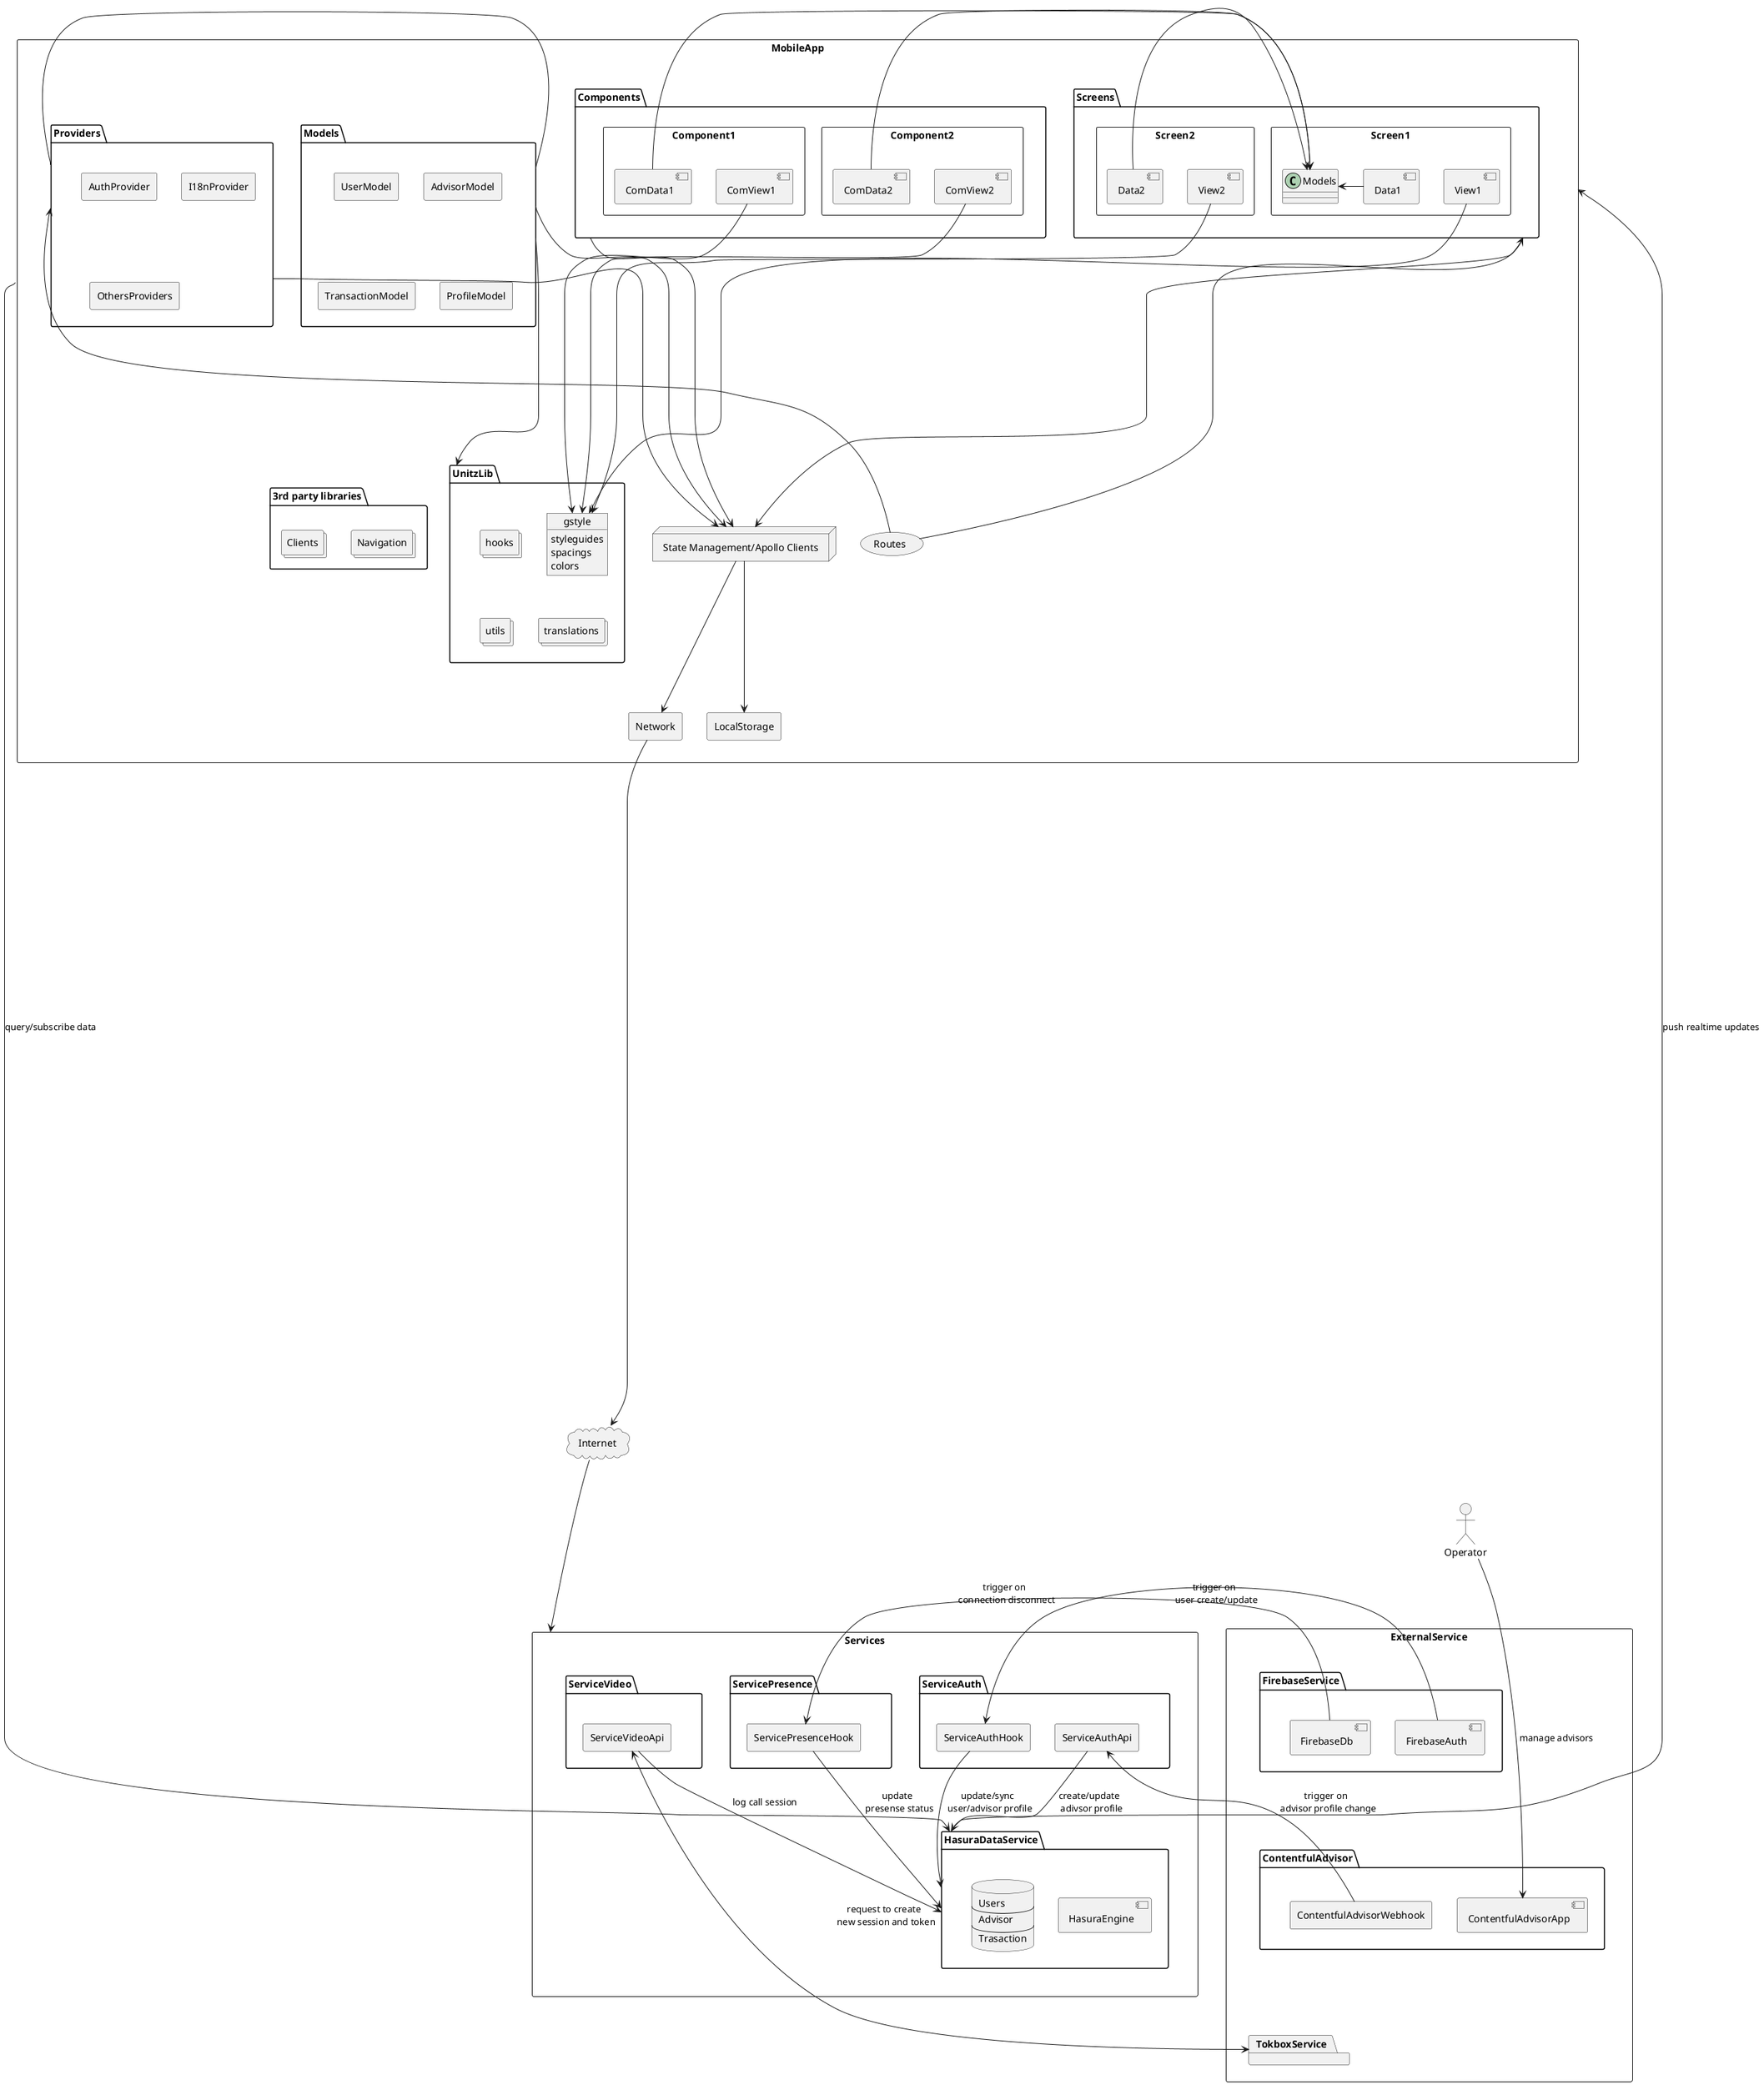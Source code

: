 @startuml
allow_mixing
rectangle MobileApp {
  together {
    package Screens {
      rectangle Screen1 {
        component View1
        component Data1
        Models <-ri- Data1
      }
      rectangle Screen2 {
        component View2
        component Data2
        Models <-ri- Data2
      }
    }
    package Components {
      rectangle Component1 {
        component ComView1
        component ComData1
        Models <-ri- ComData1
      }
      rectangle Component2 {
        component ComView2
        component ComData2
        Models <-ri- ComData2
      }
    }
  }
  together {
    package Models {
      rectangle UserModel
      rectangle AdvisorModel
      rectangle TransactionModel
      rectangle ProfileModel
    }
    package Providers {
      rectangle AuthProvider
      rectangle I18nProvider
      rectangle OthersProviders
    }
    Models -ri- Providers
  }
  
  together {
    together {
      package UnitzLib {
        object gstyle {
          styleguides
          spacings
          colors
        }
        collections hooks
        collections utils
        collections translations
        ' layout connectors
        hooks -[hidden]- utils
        gstyle -[hidden]- translations
      }
      package "3rd party libraries" {
        collections Navigation
        collections Clients
      }
    }
    together {
      usecase Routes
      node "State Management/Apollo Clients" as StateMan
    }
  }

  together {
    rectangle Network
    rectangle LocalStorage
  }

  View1 ----> gstyle
  View2 ----> gstyle
  ComView1 ----> gstyle
  ComView2 ----> gstyle

  Routes --> Screens
  Routes --> Providers
  Models --> UnitzLib

  Models -do----> StateMan
  Screens -do----> StateMan
  Providers -do----> StateMan
  Components -do----> StateMan
}

StateMan ---> Network
StateMan ---> LocalStorage

cloud Internet
Network ----------------> Internet

together {
  rectangle ExternalService {
    package TokboxService
    package FirebaseService {
      component FirebaseAuth
      component FirebaseDb
    }
    package ContentfulAdvisor {
      component ContentfulAdvisorApp
      rectangle ContentfulAdvisorWebhook
    }
    ' layout connectors
    FirebaseService -[hidden]- ContentfulAdvisor
    ContentfulAdvisor -[hidden]- TokboxService
  }

  rectangle Services {
    package HasuraDataService {
      component HasuraEngine
      database hasura [
        Users
        ---
        Advisor
        ---
        Trasaction
      ]
    }
    package ServiceAuth {
      rectangle ServiceAuthHook
      rectangle ServiceAuthApi
      ServiceAuthHook <-- FirebaseAuth : trigger on \n user create/update
      ServiceAuthHook --> HasuraDataService : update/sync \n user/advisor profile
    }

    ContentfulAdvisorWebhook --> ServiceAuthApi : trigger on \n advisor profile change
    ServiceAuthApi --> HasuraDataService : create/update \n adivsor profile

    package ServicePresence {
      rectangle ServicePresenceHook
      ServicePresenceHook <-- FirebaseDb : trigger on \n connection disconnect
      ServicePresenceHook --> HasuraDataService : update \n presense status

    }

    package ServiceVideo {
      rectangle ServiceVideoApi
      ServiceVideoApi <-ri-> TokboxService : request to create \n new session and token
      ServiceVideoApi --> HasuraDataService : log call session
    }

    ' layout connectors
    HasuraDataService -[hidden]-> ServiceAuth
    ServiceAuth -[hidden]- ServicePresence
    ServicePresence -[hidden]- ServiceVideo

  }
}
Services -[hidden]le- ExternalService

Internet ---> Services
MobileApp ---> HasuraDataService : query/subscribe data
MobileApp <-- HasuraDataService : push realtime updates

actor Operator
Operator ---> ContentfulAdvisorApp : manage advisors
' layout connectors
MobileApp -[hidden]- Internet
Internet -[hidden]- Services
Operator -[hidden]- ExternalService

@enduml
